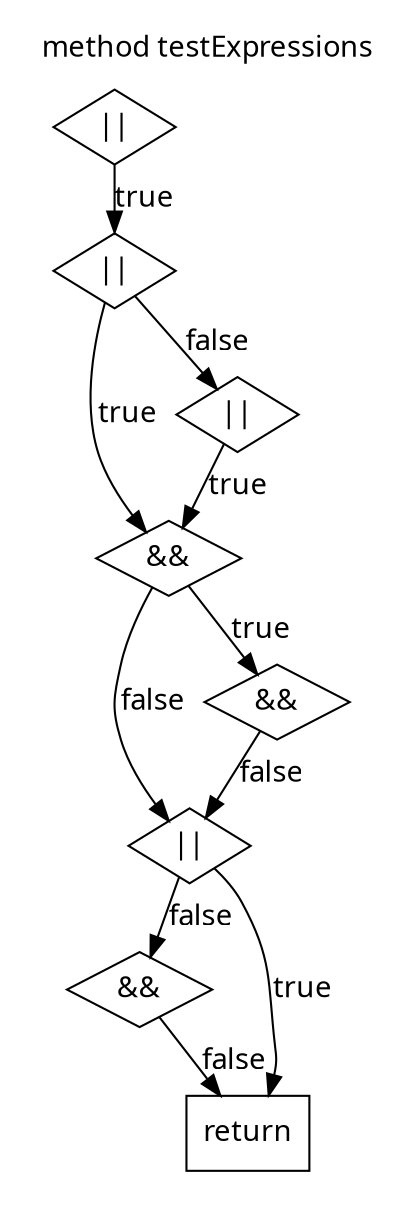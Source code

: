 digraph G {
  node [
    shape = rect;
    fontname = "Handlee";
  ]
  edge [
    fontname = "Handlee";
  ]
  bgcolor = transparent;
  fontname = "Handlee";
  compound = true;
  s_10_4 [
    class = "infixExpression infixConditional";
    label = "||";
    fillcolor = white;
    shape = diamond;
    style = filled;
  ];
  s_13_7 [
    class = "infixExpression infixConditional";
    label = "||";
    fillcolor = white;
    shape = diamond;
    style = filled;
  ];
  s_14_7 [
    class = "infixExpression infixConditional";
    label = "&&";
    fillcolor = white;
    shape = diamond;
    style = filled;
  ];
  s_15_7 [
    class = "infixExpression infixConditional";
    label = "||";
    fillcolor = white;
    shape = diamond;
    style = filled;
  ];
  s_15_9 [
    class = "infixExpression infixConditional";
    label = "&&";
    fillcolor = white;
    shape = diamond;
    style = filled;
  ];
  s_13_11 [
    class = "infixExpression infixConditional";
    label = "||";
    fillcolor = white;
    shape = diamond;
    style = filled;
  ];
  s_14_11 [
    class = "infixExpression infixConditional";
    label = "&&";
    fillcolor = white;
    shape = diamond;
    style = filled;
  ];
  m_25 [
    class = "method end";
    label = "return";
    fillcolor = white;
    style = filled;
  ];
  s_10_4 -> s_13_7 [
    label="true";
  ];
  s_13_7 -> s_13_11 [
    label="false";
  ];
  s_13_11 -> s_14_7 [
    label="true";
  ];
  s_13_7 -> s_14_7 [
    label="true";
  ];
  s_14_7 -> s_14_11 [
    label="true";
  ];
  s_14_11 -> s_15_7 [
    label="false";
  ];
  s_14_7 -> s_15_7 [
    label="false";
  ];
  s_15_7 -> s_15_9 [
    label="false";
  ];
  s_15_7 -> m_25 [
    label="true";
  ];
  s_15_9 -> m_25 [
    label="false";
  ];

  subgraph cluster_m_8 {
    label="method testExpressions";
    labeljust = "l";
    ranksep = 0.5;
    pencolor = transparent;
    s_10_4; s_13_7; s_13_11; s_14_7; s_14_11; s_15_7; s_15_9; m_25;
  }
}

